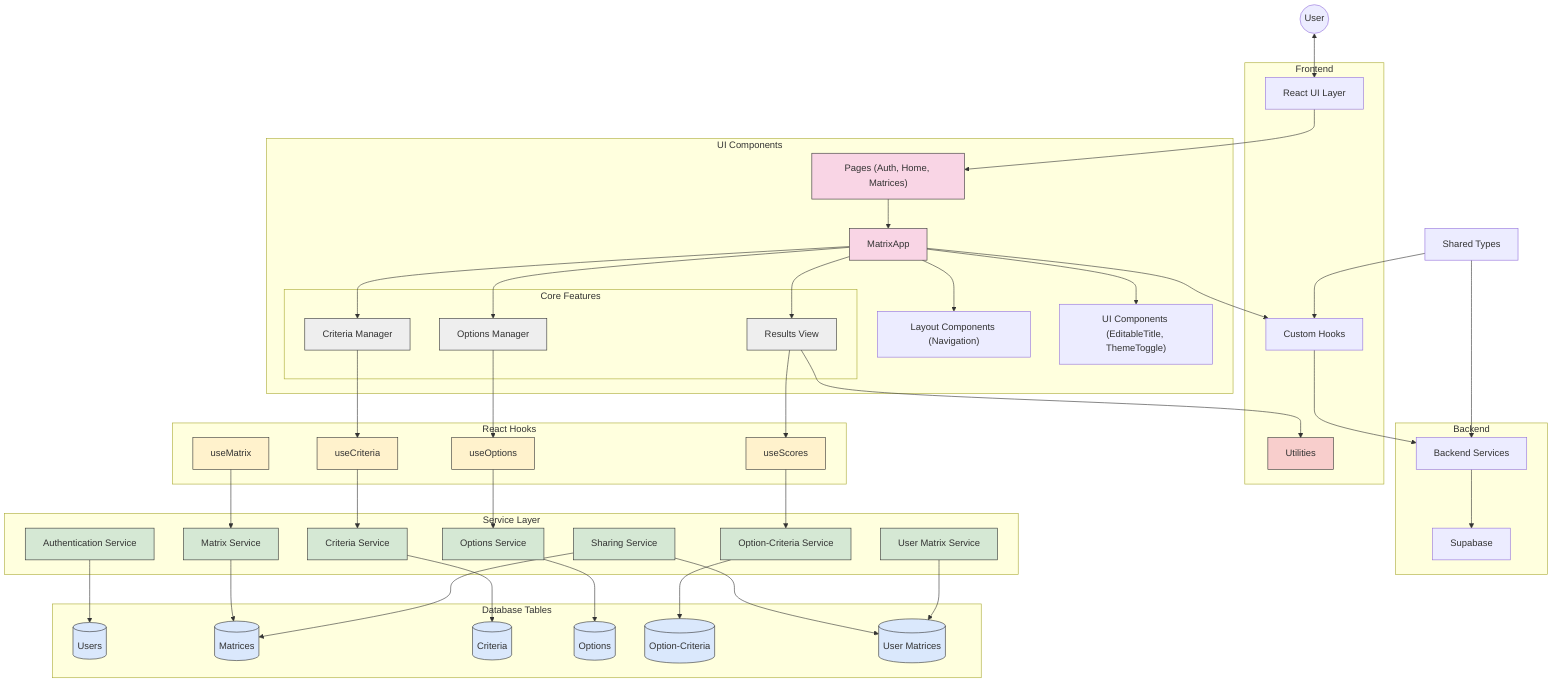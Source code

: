 flowchart TB
    %% Main Components
    User((User))
    
    %% Application Layers
    subgraph "Frontend"
        UI["React UI Layer"]
        Hooks["Custom Hooks"]
        Utils["Utilities"]
    end
    
    subgraph "Backend"
        Services["Backend Services"]
        DB["Supabase"]
    end
    
    %% UI Components Breakdown
    subgraph "UI Components"
        direction TB
        Pages["Pages (Auth, Home, Matrices)"]
        MatrixApp["MatrixApp"]
        
        subgraph "Core Features"
            direction LR
            CriteriaMgr["Criteria Manager"]
            OptionsMgr["Options Manager"]
            Results["Results View"]
        end
        
        Layout["Layout Components (Navigation)"]
        UIComp["UI Components (EditableTitle, ThemeToggle)"]
    end
    
    %% Hook Breakdown
    subgraph "React Hooks"
        direction TB
        useMatrix["useMatrix"]
        useCriteria["useCriteria"]
        useOptions["useOptions"]
        useScores["useScores"]
    end
    
    %% Services Breakdown
    subgraph "Service Layer"
        direction TB
        authSvc["Authentication Service"]
        matrixSvc["Matrix Service"]
        criteriaSvc["Criteria Service"]
        optionsSvc["Options Service"]
        optCritSvc["Option-Criteria Service"]
        sharingSvc["Sharing Service"]
        userMatrixSvc["User Matrix Service"]
    end
    
    %% Database Tables
    subgraph "Database Tables"
        direction TB
        users[("Users")]
        matrices[("Matrices")]
        criteria[("Criteria")]
        options[("Options")]
        opt_crit[("Option-Criteria")]
        user_matrices[("User Matrices")]
    end
    
    %% Flow connections
    User <--> UI
    
    UI --> Pages
    Pages --> MatrixApp
    MatrixApp --> Layout
    MatrixApp --> UIComp
    MatrixApp --> CriteriaMgr
    MatrixApp --> OptionsMgr
    MatrixApp --> Results
    
    MatrixApp --> Hooks
    CriteriaMgr --> useCriteria
    OptionsMgr --> useOptions
    Results --> useScores
    Results --> Utils
    
    Hooks --> Services
    useMatrix --> matrixSvc
    useCriteria --> criteriaSvc
    useOptions --> optionsSvc
    useScores --> optCritSvc
    
    Services --> DB
    authSvc --> users
    matrixSvc --> matrices
    criteriaSvc --> criteria
    optionsSvc --> options
    optCritSvc --> opt_crit
    sharingSvc --> user_matrices
    userMatrixSvc --> user_matrices
    sharingSvc --> matrices
    
    %% Shared types connections
    Types["Shared Types"] --> Services
    Types --> Hooks
    
    %% Styling
    classDef page fill:#f9d5e5,stroke:#333,stroke-width:1px
    classDef feature fill:#eeeeee,stroke:#333,stroke-width:1px
    classDef service fill:#d5e8d4,stroke:#333,stroke-width:1px
    classDef hook fill:#fff2cc,stroke:#333,stroke-width:1px
    classDef db fill:#dae8fc,stroke:#333,stroke-width:1px
    classDef util fill:#f8cecc,stroke:#333,stroke-width:1px
    
    class Pages,MatrixApp page
    class CriteriaMgr,OptionsMgr,Results feature
    class authSvc,matrixSvc,criteriaSvc,optionsSvc,optCritSvc,sharingSvc,userMatrixSvc service
    class useMatrix,useCriteria,useOptions,useScores hook
    class users,matrices,criteria,options,opt_crit,user_matrices db
    class Utils util